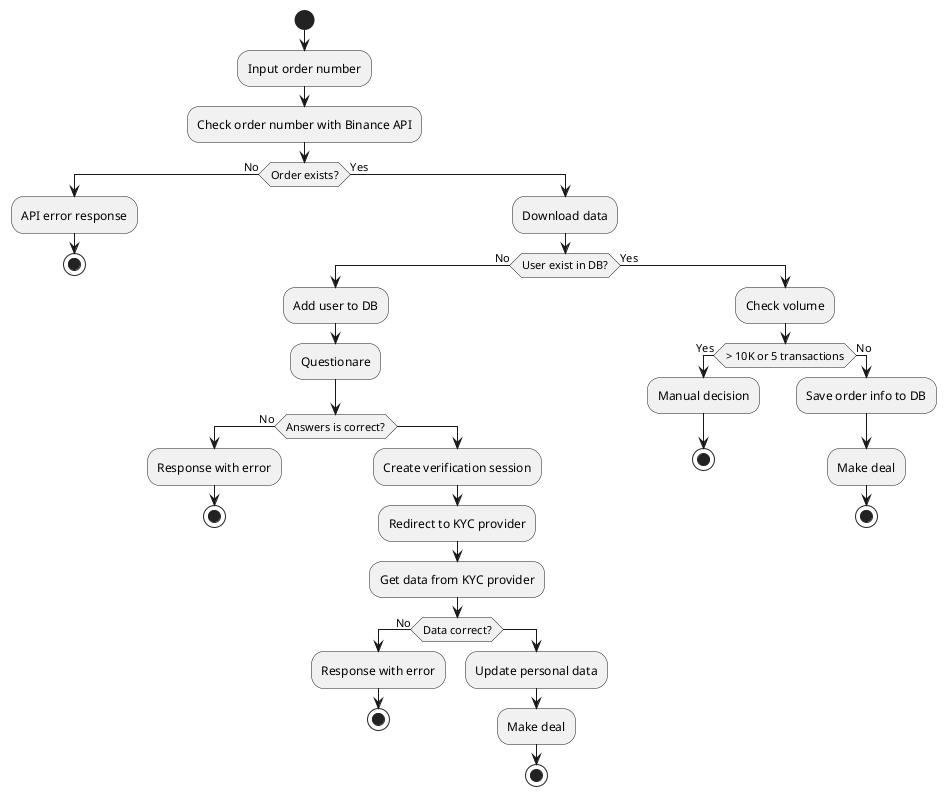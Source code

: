@startuml orderFlow
start

:Input order number;
:Check order number with Binance API;

if (Order exists?) then (No)
    :API error response;
    stop
else (Yes)
    :Download data;
    if (User exist in DB?) then (No)
        :Add user to DB;
        :Questionare;
        if (Answers is correct?) then (No)
            :Response with error;
            stop
        else
            :Create verification session;
            :Redirect to KYC provider;
            :Get data from KYC provider;
            if (Data correct?) then (No)
                :Response with error;
                stop
            else
                :Update personal data;
                :Make deal;
                stop
            endif
        endif
    else (Yes)
        :Check volume;
        if (> 10K or 5 transactions) then (Yes)
            :Manual decision;
            stop
        else (No)
            :Save order info to DB;
            :Make deal;
            stop
        endif
    endif
endif
@enduml